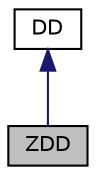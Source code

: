 digraph "ZDD"
{
 // LATEX_PDF_SIZE
  edge [fontname="Helvetica",fontsize="10",labelfontname="Helvetica",labelfontsize="10"];
  node [fontname="Helvetica",fontsize="10",shape=record];
  Node0 [label="ZDD",height=0.2,width=0.4,color="black", fillcolor="grey75", style="filled", fontcolor="black",tooltip="Class for ZDDs."];
  Node1 -> Node0 [dir="back",color="midnightblue",fontsize="10",style="solid",fontname="Helvetica"];
  Node1 [label="DD",height=0.2,width=0.4,color="black", fillcolor="white", style="filled",URL="$classDD.html",tooltip="Base class for all decision diagrams in CUDD."];
}
